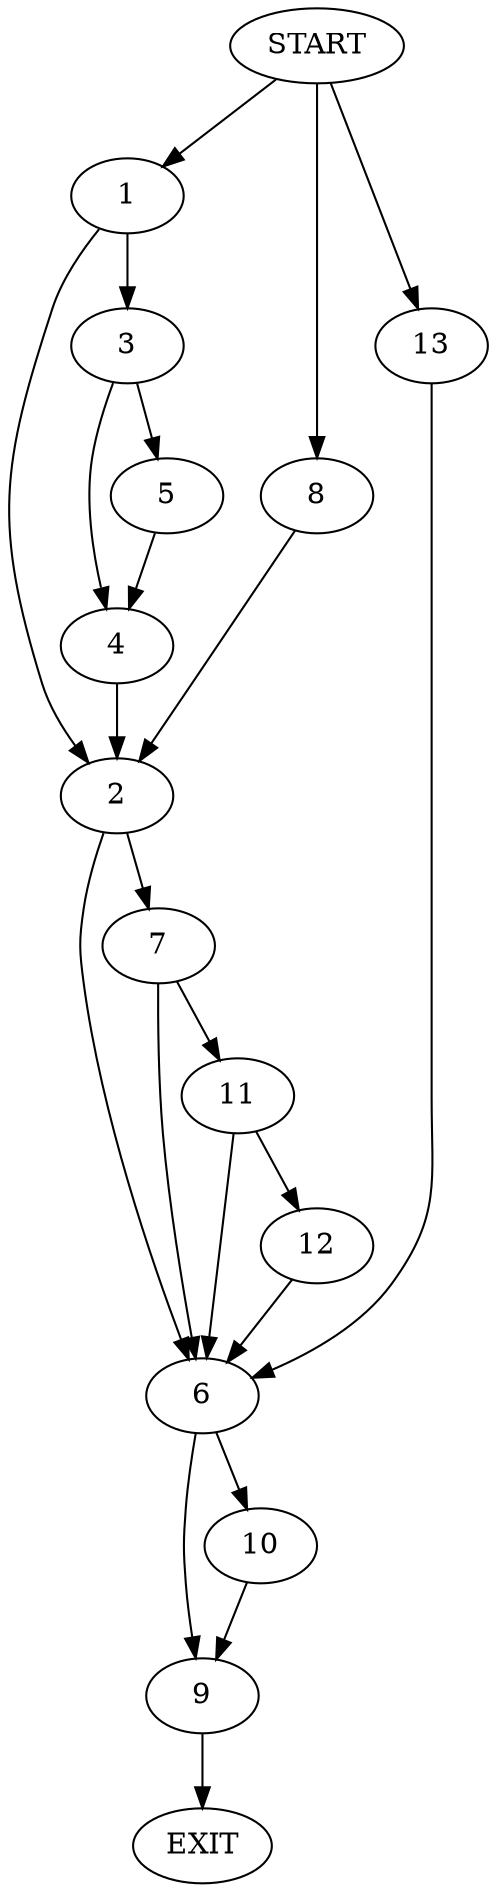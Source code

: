 digraph {
0 [label="START"]
14 [label="EXIT"]
0 -> 1
1 -> 2
1 -> 3
3 -> 4
3 -> 5
2 -> 6
2 -> 7
5 -> 4
4 -> 2
0 -> 8
8 -> 2
6 -> 9
6 -> 10
7 -> 6
7 -> 11
11 -> 12
11 -> 6
12 -> 6
0 -> 13
13 -> 6
10 -> 9
9 -> 14
}
